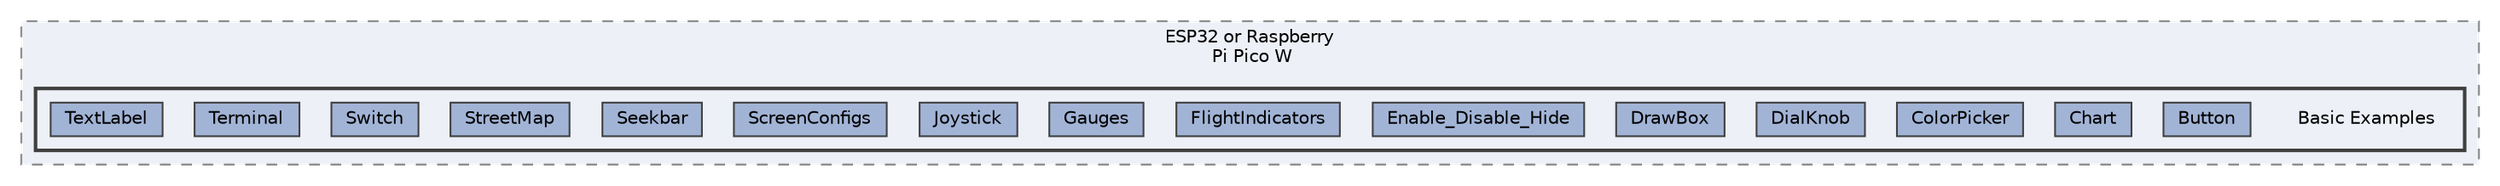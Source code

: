 digraph "C:/Users/BIG/Documents/Arduino/Libraries/Bind/examples/ESP32 or Raspberry Pi Pico W/Basic Examples"
{
 // LATEX_PDF_SIZE
  bgcolor="transparent";
  edge [fontname=Helvetica,fontsize=10,labelfontname=Helvetica,labelfontsize=10];
  node [fontname=Helvetica,fontsize=10,shape=box,height=0.2,width=0.4];
  compound=true
  subgraph clusterdir_8904b26482606ffde5798bcb9ddddfb9 {
    graph [ bgcolor="#edf0f7", pencolor="grey50", label="ESP32 or Raspberry\l Pi Pico W", fontname=Helvetica,fontsize=10 style="filled,dashed", URL="dir_8904b26482606ffde5798bcb9ddddfb9.html",tooltip=""]
  subgraph clusterdir_63ef33a976a950f3b1e6af5169be0a63 {
    graph [ bgcolor="#edf0f7", pencolor="grey25", label="", fontname=Helvetica,fontsize=10 style="filled,bold", URL="dir_63ef33a976a950f3b1e6af5169be0a63.html",tooltip=""]
    dir_63ef33a976a950f3b1e6af5169be0a63 [shape=plaintext, label="Basic Examples"];
  dir_289958acd927e5dfbcf2fa4079f2cca2 [label="Button", fillcolor="#a2b4d6", color="grey25", style="filled", URL="dir_289958acd927e5dfbcf2fa4079f2cca2.html",tooltip=""];
  dir_16b310263d01e3d4f7d73adc0096b0b4 [label="Chart", fillcolor="#a2b4d6", color="grey25", style="filled", URL="dir_16b310263d01e3d4f7d73adc0096b0b4.html",tooltip=""];
  dir_468f2bfe1f8c0e14eba1f4a5997e8ad2 [label="ColorPicker", fillcolor="#a2b4d6", color="grey25", style="filled", URL="dir_468f2bfe1f8c0e14eba1f4a5997e8ad2.html",tooltip=""];
  dir_73c2a125169aafb2dcfde5fd27b97c10 [label="DialKnob", fillcolor="#a2b4d6", color="grey25", style="filled", URL="dir_73c2a125169aafb2dcfde5fd27b97c10.html",tooltip=""];
  dir_ce60ff487ea632be144a7cedd1966ce9 [label="DrawBox", fillcolor="#a2b4d6", color="grey25", style="filled", URL="dir_ce60ff487ea632be144a7cedd1966ce9.html",tooltip=""];
  dir_29a1325b1640f28fa02fa94048069fc8 [label="Enable_Disable_Hide", fillcolor="#a2b4d6", color="grey25", style="filled", URL="dir_29a1325b1640f28fa02fa94048069fc8.html",tooltip=""];
  dir_f4a6cf7dd2806a3223c4d5e614fb5566 [label="FlightIndicators", fillcolor="#a2b4d6", color="grey25", style="filled", URL="dir_f4a6cf7dd2806a3223c4d5e614fb5566.html",tooltip=""];
  dir_0a0f946c45995f9c84681a9ff70da6d3 [label="Gauges", fillcolor="#a2b4d6", color="grey25", style="filled", URL="dir_0a0f946c45995f9c84681a9ff70da6d3.html",tooltip=""];
  dir_f51c8bd9c4cd98a8a7b0e4d70a075dcd [label="Joystick", fillcolor="#a2b4d6", color="grey25", style="filled", URL="dir_f51c8bd9c4cd98a8a7b0e4d70a075dcd.html",tooltip=""];
  dir_34233057caad67aeaacef90fb2c51c7b [label="ScreenConfigs", fillcolor="#a2b4d6", color="grey25", style="filled", URL="dir_34233057caad67aeaacef90fb2c51c7b.html",tooltip=""];
  dir_154d7bda539ac979a3d20f6fabeb8a0b [label="Seekbar", fillcolor="#a2b4d6", color="grey25", style="filled", URL="dir_154d7bda539ac979a3d20f6fabeb8a0b.html",tooltip=""];
  dir_c8d75dab208c006c2432dbfc6d5333e7 [label="StreetMap", fillcolor="#a2b4d6", color="grey25", style="filled", URL="dir_c8d75dab208c006c2432dbfc6d5333e7.html",tooltip=""];
  dir_8dc698a8415db89d1f213c3bc8957e6a [label="Switch", fillcolor="#a2b4d6", color="grey25", style="filled", URL="dir_8dc698a8415db89d1f213c3bc8957e6a.html",tooltip=""];
  dir_e3fc2f05eb38e40b5dec0c91d3f0802b [label="Terminal", fillcolor="#a2b4d6", color="grey25", style="filled", URL="dir_e3fc2f05eb38e40b5dec0c91d3f0802b.html",tooltip=""];
  dir_5eeccc5a59b07850a2fe1df3e8a174e4 [label="TextLabel", fillcolor="#a2b4d6", color="grey25", style="filled", URL="dir_5eeccc5a59b07850a2fe1df3e8a174e4.html",tooltip=""];
  }
  }
}
